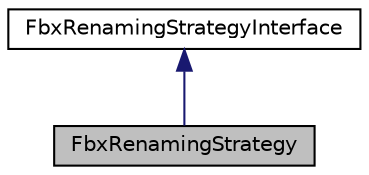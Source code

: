 digraph "FbxRenamingStrategy"
{
  edge [fontname="Helvetica",fontsize="10",labelfontname="Helvetica",labelfontsize="10"];
  node [fontname="Helvetica",fontsize="10",shape=record];
  Node0 [label="FbxRenamingStrategy",height=0.2,width=0.4,color="black", fillcolor="grey75", style="filled", fontcolor="black"];
  Node1 -> Node0 [dir="back",color="midnightblue",fontsize="10",style="solid"];
  Node1 [label="FbxRenamingStrategyInterface",height=0.2,width=0.4,color="black", fillcolor="white", style="filled",URL="$class_fbx_renaming_strategy_interface.html"];
}
